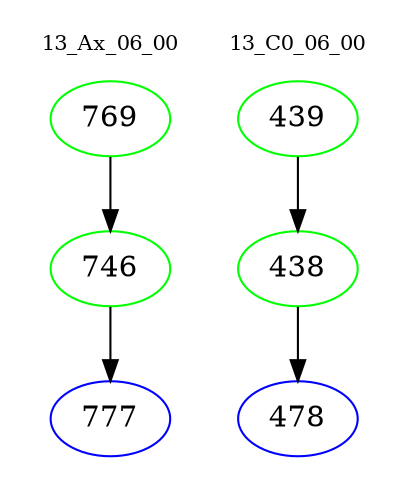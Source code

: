 digraph{
subgraph cluster_0 {
color = white
label = "13_Ax_06_00";
fontsize=10;
T0_769 [label="769", color="green"]
T0_769 -> T0_746 [color="black"]
T0_746 [label="746", color="green"]
T0_746 -> T0_777 [color="black"]
T0_777 [label="777", color="blue"]
}
subgraph cluster_1 {
color = white
label = "13_C0_06_00";
fontsize=10;
T1_439 [label="439", color="green"]
T1_439 -> T1_438 [color="black"]
T1_438 [label="438", color="green"]
T1_438 -> T1_478 [color="black"]
T1_478 [label="478", color="blue"]
}
}
